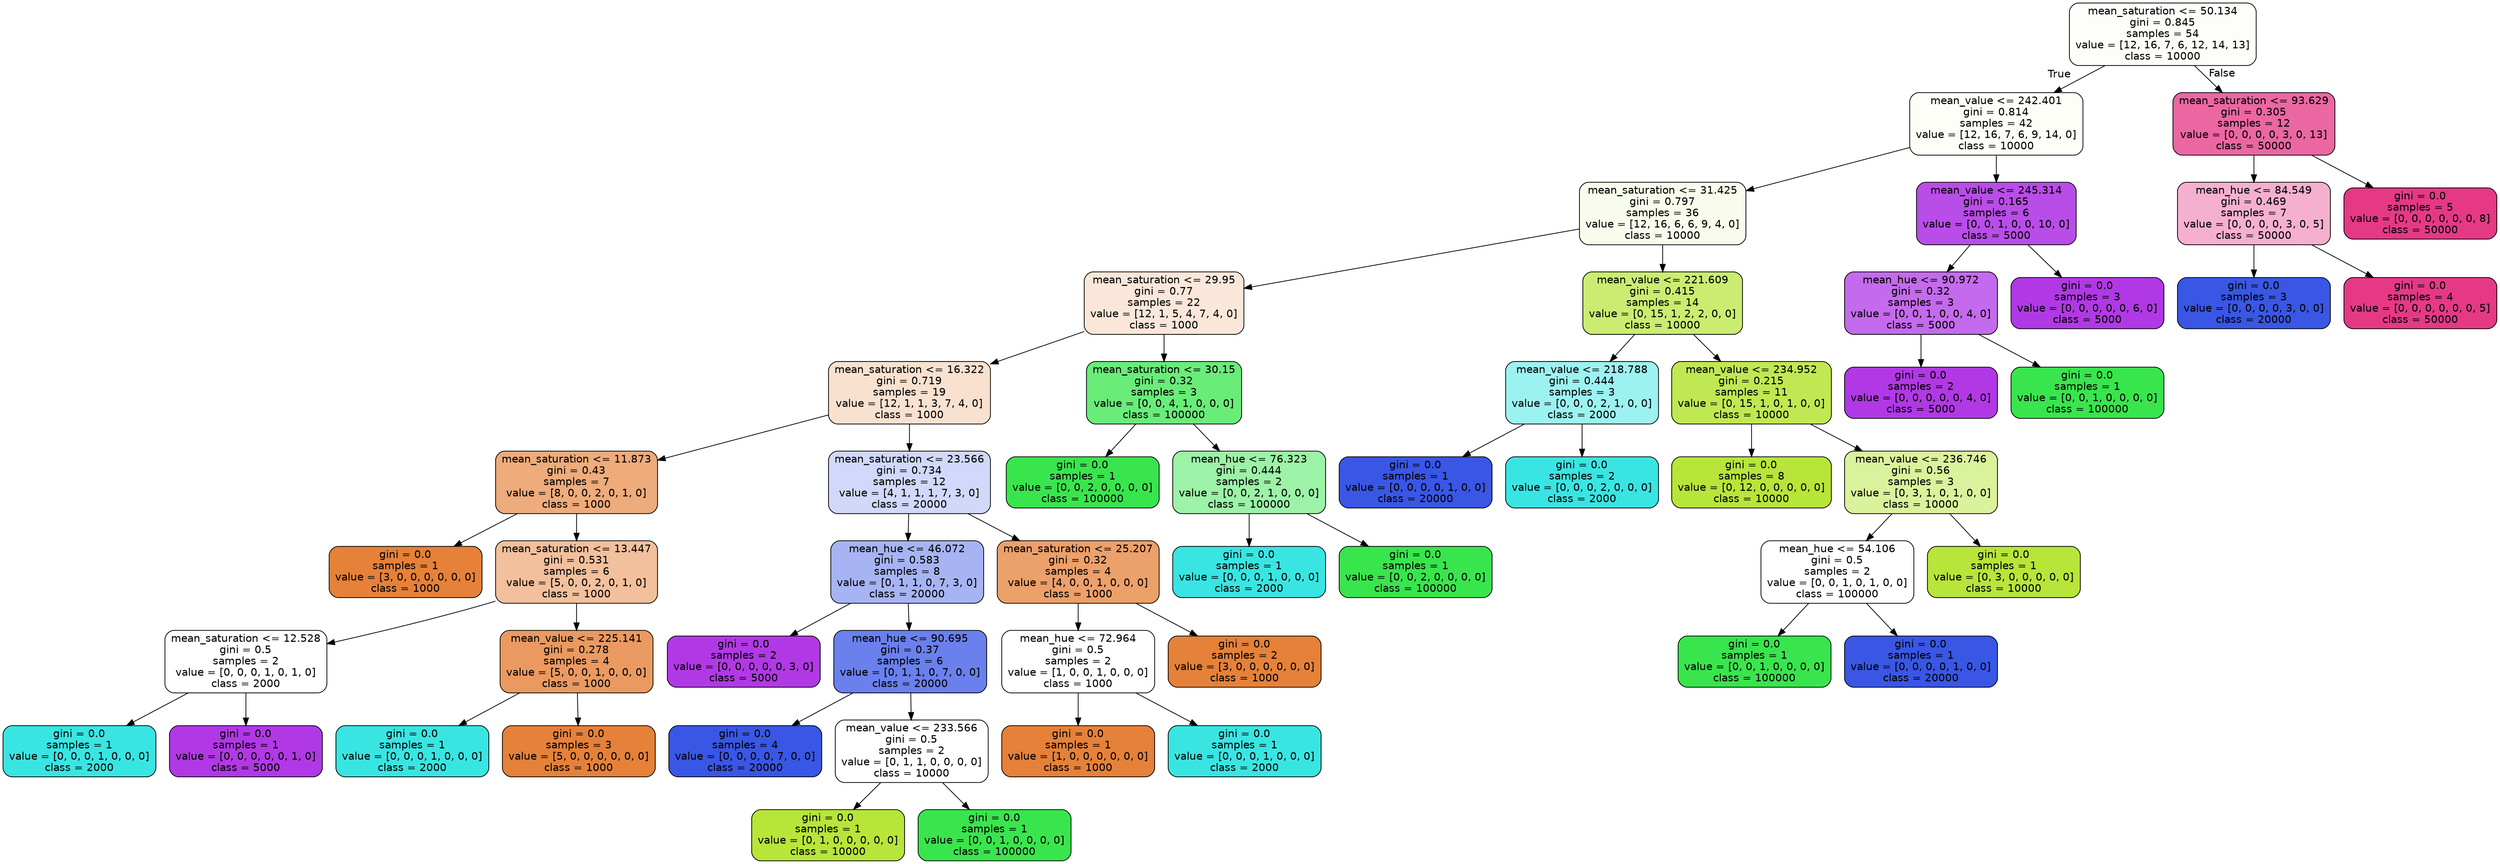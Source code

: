 digraph Tree {
node [shape=box, style="filled, rounded", color="black", fontname="helvetica"] ;
edge [fontname="helvetica"] ;
0 [label="mean_saturation <= 50.134\ngini = 0.845\nsamples = 54\nvalue = [12, 16, 7, 6, 12, 14, 13]\nclass = 10000", fillcolor="#fdfef9"] ;
1 [label="mean_value <= 242.401\ngini = 0.814\nsamples = 42\nvalue = [12, 16, 7, 6, 9, 14, 0]\nclass = 10000", fillcolor="#fcfef7"] ;
0 -> 1 [labeldistance=2.5, labelangle=45, headlabel="True"] ;
2 [label="mean_saturation <= 31.425\ngini = 0.797\nsamples = 36\nvalue = [12, 16, 6, 6, 9, 4, 0]\nclass = 10000", fillcolor="#f8fcec"] ;
1 -> 2 ;
3 [label="mean_saturation <= 29.95\ngini = 0.77\nsamples = 22\nvalue = [12, 1, 5, 4, 7, 4, 0]\nclass = 1000", fillcolor="#fae7d9"] ;
2 -> 3 ;
4 [label="mean_saturation <= 16.322\ngini = 0.719\nsamples = 19\nvalue = [12, 1, 1, 3, 7, 4, 0]\nclass = 1000", fillcolor="#f9e1d0"] ;
3 -> 4 ;
5 [label="mean_saturation <= 11.873\ngini = 0.43\nsamples = 7\nvalue = [8, 0, 0, 2, 0, 1, 0]\nclass = 1000", fillcolor="#eeab7b"] ;
4 -> 5 ;
6 [label="gini = 0.0\nsamples = 1\nvalue = [3, 0, 0, 0, 0, 0, 0]\nclass = 1000", fillcolor="#e58139"] ;
5 -> 6 ;
7 [label="mean_saturation <= 13.447\ngini = 0.531\nsamples = 6\nvalue = [5, 0, 0, 2, 0, 1, 0]\nclass = 1000", fillcolor="#f2c09c"] ;
5 -> 7 ;
8 [label="mean_saturation <= 12.528\ngini = 0.5\nsamples = 2\nvalue = [0, 0, 0, 1, 0, 1, 0]\nclass = 2000", fillcolor="#ffffff"] ;
7 -> 8 ;
9 [label="gini = 0.0\nsamples = 1\nvalue = [0, 0, 0, 1, 0, 0, 0]\nclass = 2000", fillcolor="#39e5e2"] ;
8 -> 9 ;
10 [label="gini = 0.0\nsamples = 1\nvalue = [0, 0, 0, 0, 0, 1, 0]\nclass = 5000", fillcolor="#b139e5"] ;
8 -> 10 ;
11 [label="mean_value <= 225.141\ngini = 0.278\nsamples = 4\nvalue = [5, 0, 0, 1, 0, 0, 0]\nclass = 1000", fillcolor="#ea9a61"] ;
7 -> 11 ;
12 [label="gini = 0.0\nsamples = 1\nvalue = [0, 0, 0, 1, 0, 0, 0]\nclass = 2000", fillcolor="#39e5e2"] ;
11 -> 12 ;
13 [label="gini = 0.0\nsamples = 3\nvalue = [5, 0, 0, 0, 0, 0, 0]\nclass = 1000", fillcolor="#e58139"] ;
11 -> 13 ;
14 [label="mean_saturation <= 23.566\ngini = 0.734\nsamples = 12\nvalue = [4, 1, 1, 1, 7, 3, 0]\nclass = 20000", fillcolor="#d1d8f9"] ;
4 -> 14 ;
15 [label="mean_hue <= 46.072\ngini = 0.583\nsamples = 8\nvalue = [0, 1, 1, 0, 7, 3, 0]\nclass = 20000", fillcolor="#a7b4f3"] ;
14 -> 15 ;
16 [label="gini = 0.0\nsamples = 2\nvalue = [0, 0, 0, 0, 0, 3, 0]\nclass = 5000", fillcolor="#b139e5"] ;
15 -> 16 ;
17 [label="mean_hue <= 90.695\ngini = 0.37\nsamples = 6\nvalue = [0, 1, 1, 0, 7, 0, 0]\nclass = 20000", fillcolor="#6a80ec"] ;
15 -> 17 ;
18 [label="gini = 0.0\nsamples = 4\nvalue = [0, 0, 0, 0, 7, 0, 0]\nclass = 20000", fillcolor="#3956e5"] ;
17 -> 18 ;
19 [label="mean_value <= 233.566\ngini = 0.5\nsamples = 2\nvalue = [0, 1, 1, 0, 0, 0, 0]\nclass = 10000", fillcolor="#ffffff"] ;
17 -> 19 ;
20 [label="gini = 0.0\nsamples = 1\nvalue = [0, 1, 0, 0, 0, 0, 0]\nclass = 10000", fillcolor="#b7e539"] ;
19 -> 20 ;
21 [label="gini = 0.0\nsamples = 1\nvalue = [0, 0, 1, 0, 0, 0, 0]\nclass = 100000", fillcolor="#39e54d"] ;
19 -> 21 ;
22 [label="mean_saturation <= 25.207\ngini = 0.32\nsamples = 4\nvalue = [4, 0, 0, 1, 0, 0, 0]\nclass = 1000", fillcolor="#eca06a"] ;
14 -> 22 ;
23 [label="mean_hue <= 72.964\ngini = 0.5\nsamples = 2\nvalue = [1, 0, 0, 1, 0, 0, 0]\nclass = 1000", fillcolor="#ffffff"] ;
22 -> 23 ;
24 [label="gini = 0.0\nsamples = 1\nvalue = [1, 0, 0, 0, 0, 0, 0]\nclass = 1000", fillcolor="#e58139"] ;
23 -> 24 ;
25 [label="gini = 0.0\nsamples = 1\nvalue = [0, 0, 0, 1, 0, 0, 0]\nclass = 2000", fillcolor="#39e5e2"] ;
23 -> 25 ;
26 [label="gini = 0.0\nsamples = 2\nvalue = [3, 0, 0, 0, 0, 0, 0]\nclass = 1000", fillcolor="#e58139"] ;
22 -> 26 ;
27 [label="mean_saturation <= 30.15\ngini = 0.32\nsamples = 3\nvalue = [0, 0, 4, 1, 0, 0, 0]\nclass = 100000", fillcolor="#6aec79"] ;
3 -> 27 ;
28 [label="gini = 0.0\nsamples = 1\nvalue = [0, 0, 2, 0, 0, 0, 0]\nclass = 100000", fillcolor="#39e54d"] ;
27 -> 28 ;
29 [label="mean_hue <= 76.323\ngini = 0.444\nsamples = 2\nvalue = [0, 0, 2, 1, 0, 0, 0]\nclass = 100000", fillcolor="#9cf2a6"] ;
27 -> 29 ;
30 [label="gini = 0.0\nsamples = 1\nvalue = [0, 0, 0, 1, 0, 0, 0]\nclass = 2000", fillcolor="#39e5e2"] ;
29 -> 30 ;
31 [label="gini = 0.0\nsamples = 1\nvalue = [0, 0, 2, 0, 0, 0, 0]\nclass = 100000", fillcolor="#39e54d"] ;
29 -> 31 ;
32 [label="mean_value <= 221.609\ngini = 0.415\nsamples = 14\nvalue = [0, 15, 1, 2, 2, 0, 0]\nclass = 10000", fillcolor="#cbec70"] ;
2 -> 32 ;
33 [label="mean_value <= 218.788\ngini = 0.444\nsamples = 3\nvalue = [0, 0, 0, 2, 1, 0, 0]\nclass = 2000", fillcolor="#9cf2f0"] ;
32 -> 33 ;
34 [label="gini = 0.0\nsamples = 1\nvalue = [0, 0, 0, 0, 1, 0, 0]\nclass = 20000", fillcolor="#3956e5"] ;
33 -> 34 ;
35 [label="gini = 0.0\nsamples = 2\nvalue = [0, 0, 0, 2, 0, 0, 0]\nclass = 2000", fillcolor="#39e5e2"] ;
33 -> 35 ;
36 [label="mean_value <= 234.952\ngini = 0.215\nsamples = 11\nvalue = [0, 15, 1, 0, 1, 0, 0]\nclass = 10000", fillcolor="#c0e852"] ;
32 -> 36 ;
37 [label="gini = 0.0\nsamples = 8\nvalue = [0, 12, 0, 0, 0, 0, 0]\nclass = 10000", fillcolor="#b7e539"] ;
36 -> 37 ;
38 [label="mean_value <= 236.746\ngini = 0.56\nsamples = 3\nvalue = [0, 3, 1, 0, 1, 0, 0]\nclass = 10000", fillcolor="#dbf29c"] ;
36 -> 38 ;
39 [label="mean_hue <= 54.106\ngini = 0.5\nsamples = 2\nvalue = [0, 0, 1, 0, 1, 0, 0]\nclass = 100000", fillcolor="#ffffff"] ;
38 -> 39 ;
40 [label="gini = 0.0\nsamples = 1\nvalue = [0, 0, 1, 0, 0, 0, 0]\nclass = 100000", fillcolor="#39e54d"] ;
39 -> 40 ;
41 [label="gini = 0.0\nsamples = 1\nvalue = [0, 0, 0, 0, 1, 0, 0]\nclass = 20000", fillcolor="#3956e5"] ;
39 -> 41 ;
42 [label="gini = 0.0\nsamples = 1\nvalue = [0, 3, 0, 0, 0, 0, 0]\nclass = 10000", fillcolor="#b7e539"] ;
38 -> 42 ;
43 [label="mean_value <= 245.314\ngini = 0.165\nsamples = 6\nvalue = [0, 0, 1, 0, 0, 10, 0]\nclass = 5000", fillcolor="#b94de8"] ;
1 -> 43 ;
44 [label="mean_hue <= 90.972\ngini = 0.32\nsamples = 3\nvalue = [0, 0, 1, 0, 0, 4, 0]\nclass = 5000", fillcolor="#c46aec"] ;
43 -> 44 ;
45 [label="gini = 0.0\nsamples = 2\nvalue = [0, 0, 0, 0, 0, 4, 0]\nclass = 5000", fillcolor="#b139e5"] ;
44 -> 45 ;
46 [label="gini = 0.0\nsamples = 1\nvalue = [0, 0, 1, 0, 0, 0, 0]\nclass = 100000", fillcolor="#39e54d"] ;
44 -> 46 ;
47 [label="gini = 0.0\nsamples = 3\nvalue = [0, 0, 0, 0, 0, 6, 0]\nclass = 5000", fillcolor="#b139e5"] ;
43 -> 47 ;
48 [label="mean_saturation <= 93.629\ngini = 0.305\nsamples = 12\nvalue = [0, 0, 0, 0, 3, 0, 13]\nclass = 50000", fillcolor="#eb67a2"] ;
0 -> 48 [labeldistance=2.5, labelangle=-45, headlabel="False"] ;
49 [label="mean_hue <= 84.549\ngini = 0.469\nsamples = 7\nvalue = [0, 0, 0, 0, 3, 0, 5]\nclass = 50000", fillcolor="#f5b0cf"] ;
48 -> 49 ;
50 [label="gini = 0.0\nsamples = 3\nvalue = [0, 0, 0, 0, 3, 0, 0]\nclass = 20000", fillcolor="#3956e5"] ;
49 -> 50 ;
51 [label="gini = 0.0\nsamples = 4\nvalue = [0, 0, 0, 0, 0, 0, 5]\nclass = 50000", fillcolor="#e53986"] ;
49 -> 51 ;
52 [label="gini = 0.0\nsamples = 5\nvalue = [0, 0, 0, 0, 0, 0, 8]\nclass = 50000", fillcolor="#e53986"] ;
48 -> 52 ;
}
